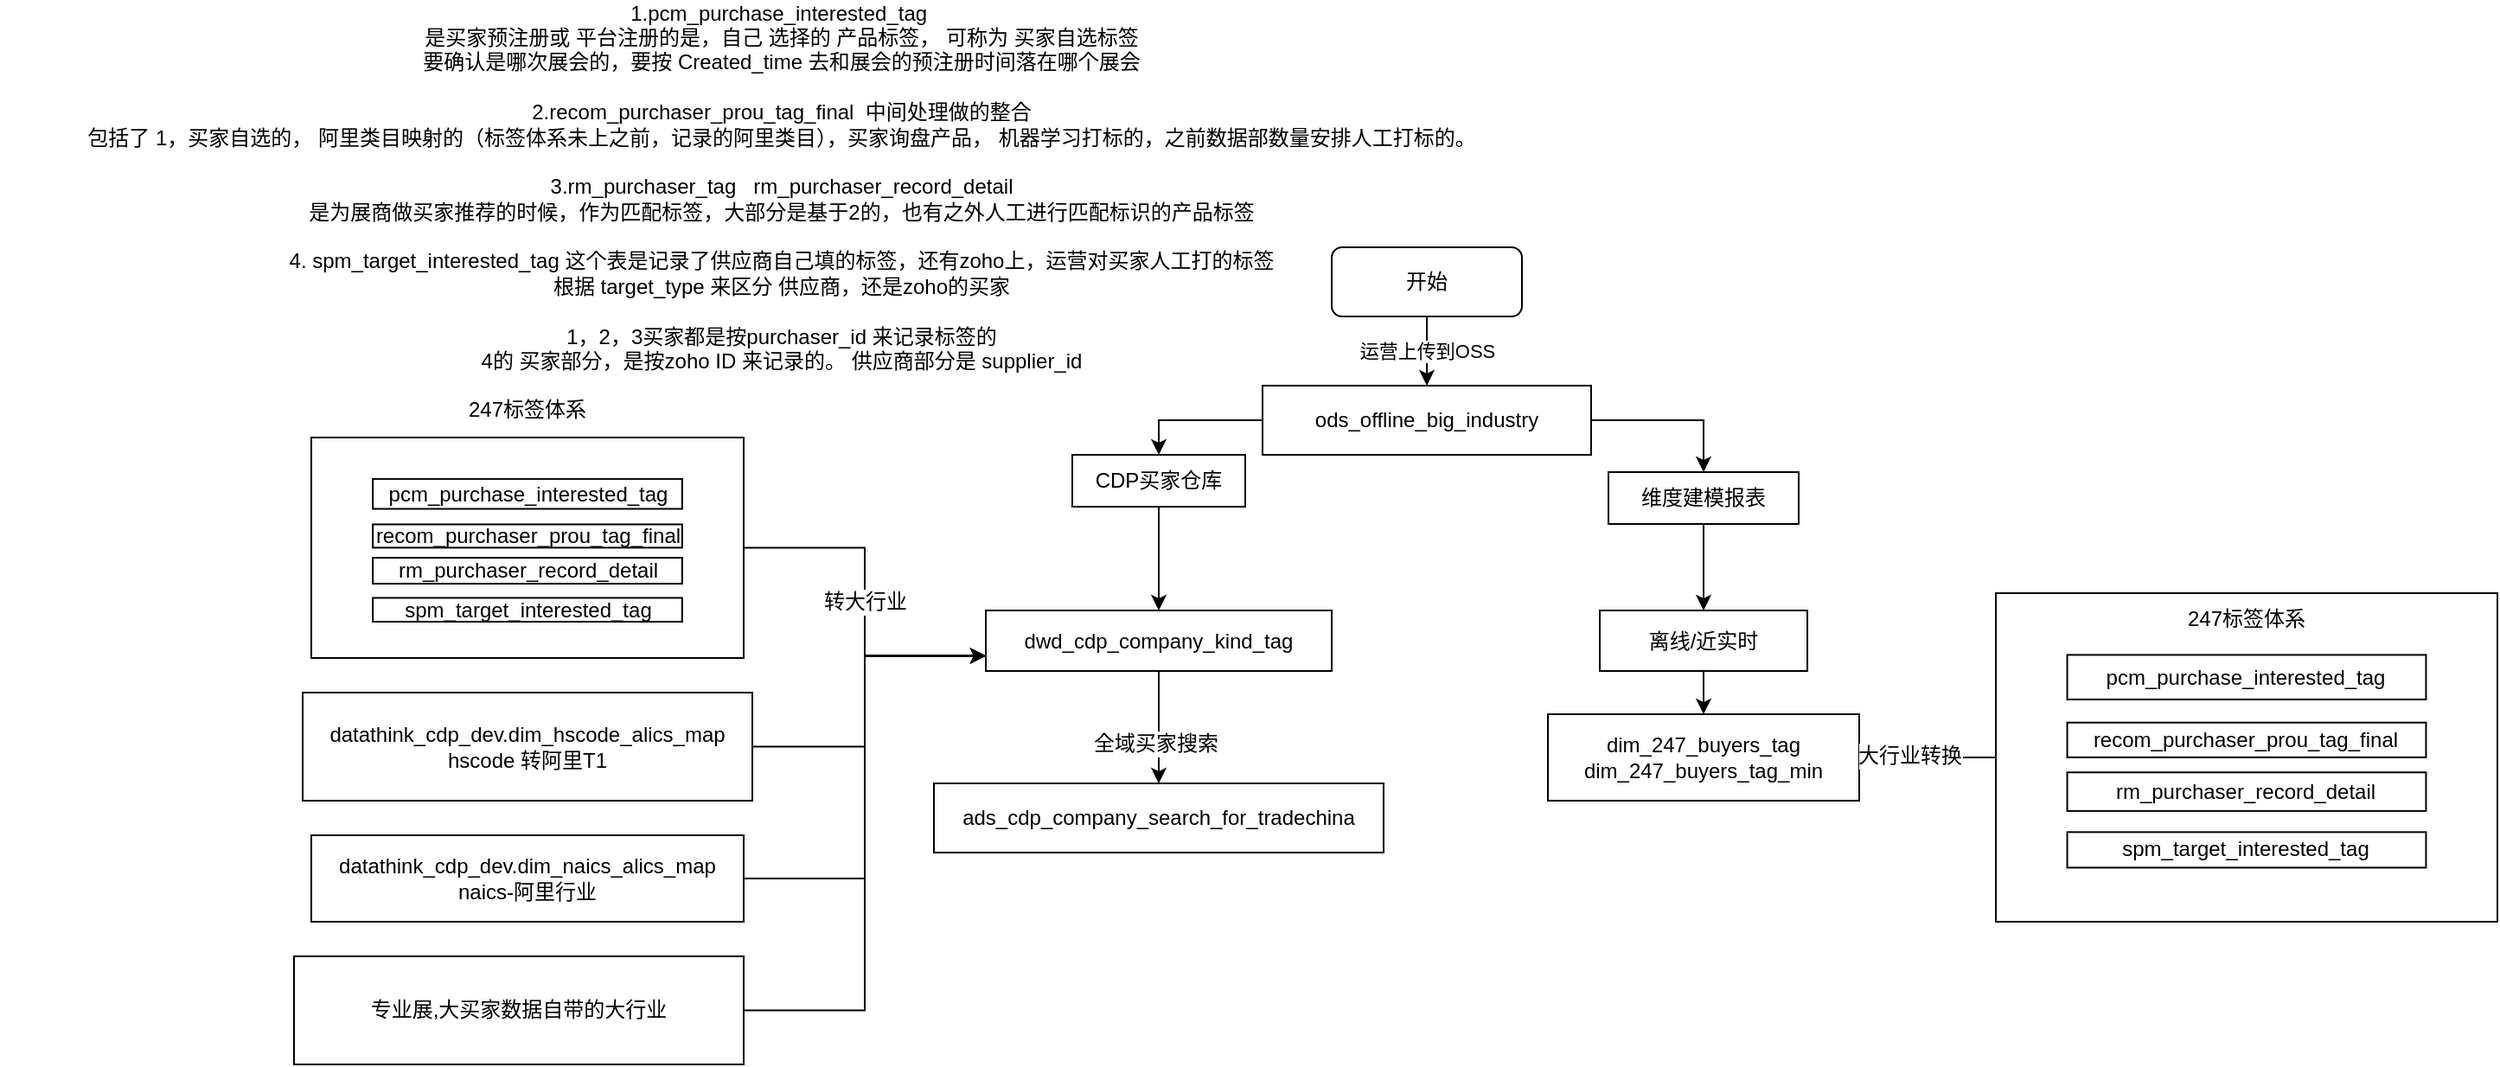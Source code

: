<mxfile version="20.8.16" type="github"><diagram name="第 1 页" id="B3u7i0iakRDpiP1eP3sG"><mxGraphModel dx="2261" dy="1965" grid="1" gridSize="10" guides="1" tooltips="1" connect="1" arrows="1" fold="1" page="1" pageScale="1" pageWidth="827" pageHeight="1169" math="0" shadow="0"><root><mxCell id="0"/><mxCell id="1" parent="0"/><mxCell id="-iG656EBkBJgbwyvgkrw-10" value="运营上传到OSS" style="edgeStyle=orthogonalEdgeStyle;rounded=0;orthogonalLoop=1;jettySize=auto;html=1;" edge="1" parent="1" source="-iG656EBkBJgbwyvgkrw-8" target="-iG656EBkBJgbwyvgkrw-9"><mxGeometry relative="1" as="geometry"/></mxCell><mxCell id="-iG656EBkBJgbwyvgkrw-8" value="开始" style="rounded=1;whiteSpace=wrap;html=1;" vertex="1" parent="1"><mxGeometry x="30" y="50" width="110" height="40" as="geometry"/></mxCell><mxCell id="-iG656EBkBJgbwyvgkrw-13" style="edgeStyle=orthogonalEdgeStyle;rounded=0;orthogonalLoop=1;jettySize=auto;html=1;entryX=0.5;entryY=0;entryDx=0;entryDy=0;" edge="1" parent="1" source="-iG656EBkBJgbwyvgkrw-9" target="-iG656EBkBJgbwyvgkrw-11"><mxGeometry relative="1" as="geometry"/></mxCell><mxCell id="-iG656EBkBJgbwyvgkrw-14" style="edgeStyle=orthogonalEdgeStyle;rounded=0;orthogonalLoop=1;jettySize=auto;html=1;entryX=0.5;entryY=0;entryDx=0;entryDy=0;" edge="1" parent="1" source="-iG656EBkBJgbwyvgkrw-9" target="-iG656EBkBJgbwyvgkrw-12"><mxGeometry relative="1" as="geometry"/></mxCell><mxCell id="-iG656EBkBJgbwyvgkrw-9" value="ods_offline_big_industry" style="rounded=0;whiteSpace=wrap;html=1;" vertex="1" parent="1"><mxGeometry x="-10" y="130" width="190" height="40" as="geometry"/></mxCell><mxCell id="-iG656EBkBJgbwyvgkrw-63" value="" style="edgeStyle=orthogonalEdgeStyle;rounded=0;orthogonalLoop=1;jettySize=auto;html=1;fontFamily=Helvetica;fontSize=12;fontColor=default;" edge="1" parent="1" source="-iG656EBkBJgbwyvgkrw-11" target="-iG656EBkBJgbwyvgkrw-62"><mxGeometry relative="1" as="geometry"/></mxCell><mxCell id="-iG656EBkBJgbwyvgkrw-11" value="CDP买家仓库" style="whiteSpace=wrap;html=1;rounded=0;" vertex="1" parent="1"><mxGeometry x="-120" y="170" width="100" height="30" as="geometry"/></mxCell><mxCell id="-iG656EBkBJgbwyvgkrw-46" style="edgeStyle=orthogonalEdgeStyle;rounded=0;orthogonalLoop=1;jettySize=auto;html=1;fontFamily=Helvetica;fontSize=12;fontColor=default;" edge="1" parent="1" source="-iG656EBkBJgbwyvgkrw-12" target="-iG656EBkBJgbwyvgkrw-18"><mxGeometry relative="1" as="geometry"/></mxCell><mxCell id="-iG656EBkBJgbwyvgkrw-12" value="维度建模报表" style="whiteSpace=wrap;html=1;rounded=0;" vertex="1" parent="1"><mxGeometry x="190" y="180" width="110" height="30" as="geometry"/></mxCell><mxCell id="-iG656EBkBJgbwyvgkrw-22" value="" style="edgeStyle=orthogonalEdgeStyle;rounded=0;orthogonalLoop=1;jettySize=auto;html=1;" edge="1" parent="1" source="-iG656EBkBJgbwyvgkrw-18" target="-iG656EBkBJgbwyvgkrw-21"><mxGeometry relative="1" as="geometry"/></mxCell><mxCell id="-iG656EBkBJgbwyvgkrw-18" value="离线/近实时" style="whiteSpace=wrap;html=1;rounded=0;" vertex="1" parent="1"><mxGeometry x="185" y="260" width="120" height="35" as="geometry"/></mxCell><mxCell id="-iG656EBkBJgbwyvgkrw-21" value="dim_247_buyers_tag&lt;br&gt;dim_247_buyers_tag_min" style="whiteSpace=wrap;html=1;rounded=0;" vertex="1" parent="1"><mxGeometry x="155" y="320" width="180" height="50" as="geometry"/></mxCell><mxCell id="-iG656EBkBJgbwyvgkrw-30" value="1.pcm_purchase_interested_tag&amp;nbsp;&lt;br&gt;是买家预注册或&amp;nbsp;平台注册的是，自己&amp;nbsp;选择的&amp;nbsp;产品标签，&amp;nbsp;可称为&amp;nbsp;买家自选标签&lt;br&gt;要确认是哪次展会的，要按&amp;nbsp;Created_time&amp;nbsp;去和展会的预注册时间落在哪个展会&lt;br&gt;&lt;br&gt;2.recom_purchaser_prou_tag_final&amp;nbsp;&amp;nbsp;中间处理做的整合&lt;br&gt;包括了&amp;nbsp;1，买家自选的，&amp;nbsp;阿里类目映射的（标签体系未上之前，记录的阿里类目），买家询盘产品，&amp;nbsp;机器学习打标的，之前数据部数量安排人工打标的。&lt;br&gt;&lt;br&gt;3.rm_purchaser_tag&amp;nbsp;&amp;nbsp;&amp;nbsp;rm_purchaser_record_detail&lt;br&gt;是为展商做买家推荐的时候，作为匹配标签，大部分是基于2的，也有之外人工进行匹配标识的产品标签&lt;br&gt;&lt;br&gt;4.&amp;nbsp;spm_target_interested_tag&amp;nbsp;这个表是记录了供应商自己填的标签，还有zoho上，运营对买家人工打的标签&lt;br&gt;根据&amp;nbsp;target_type&amp;nbsp;来区分&amp;nbsp;供应商，还是zoho的买家&lt;br&gt;&lt;br&gt;1，2，3买家都是按purchaser_id&amp;nbsp;来记录标签的&lt;br&gt;4的&amp;nbsp;买家部分，是按zoho&amp;nbsp;ID&amp;nbsp;来记录的。&amp;nbsp;供应商部分是&amp;nbsp;supplier_id" style="text;html=1;strokeColor=none;fillColor=none;align=center;verticalAlign=middle;whiteSpace=wrap;rounded=0;" vertex="1" parent="1"><mxGeometry x="-740" width="904" height="30" as="geometry"/></mxCell><mxCell id="-iG656EBkBJgbwyvgkrw-40" style="edgeStyle=orthogonalEdgeStyle;rounded=0;orthogonalLoop=1;jettySize=auto;html=1;entryX=1;entryY=0.5;entryDx=0;entryDy=0;fontFamily=Helvetica;fontSize=12;fontColor=default;" edge="1" parent="1" source="-iG656EBkBJgbwyvgkrw-32" target="-iG656EBkBJgbwyvgkrw-21"><mxGeometry relative="1" as="geometry"/></mxCell><mxCell id="-iG656EBkBJgbwyvgkrw-41" value="大行业转换" style="edgeLabel;html=1;align=center;verticalAlign=middle;resizable=0;points=[];fontSize=12;fontFamily=Helvetica;fontColor=default;" vertex="1" connectable="0" parent="-iG656EBkBJgbwyvgkrw-40"><mxGeometry x="0.262" y="-1" relative="1" as="geometry"><mxPoint as="offset"/></mxGeometry></mxCell><mxCell id="-iG656EBkBJgbwyvgkrw-32" value="247标签体系" style="rounded=0;whiteSpace=wrap;html=1;container=1;spacingBottom=160;" vertex="1" parent="1"><mxGeometry x="414" y="250" width="290" height="190" as="geometry"><mxRectangle x="740" y="490" width="110" height="310" as="alternateBounds"/></mxGeometry></mxCell><mxCell id="-iG656EBkBJgbwyvgkrw-34" value="pcm_purchase_interested_tag" style="rounded=0;whiteSpace=wrap;html=1;" vertex="1" parent="-iG656EBkBJgbwyvgkrw-32"><mxGeometry x="41.271" y="35.694" width="207.454" height="25.773" as="geometry"/></mxCell><mxCell id="-iG656EBkBJgbwyvgkrw-27" value="recom_purchaser_prou_tag_final" style="rounded=0;whiteSpace=wrap;html=1;" vertex="1" parent="-iG656EBkBJgbwyvgkrw-32"><mxGeometry x="41.271" y="74.847" width="207.454" height="20.073" as="geometry"/></mxCell><mxCell id="-iG656EBkBJgbwyvgkrw-28" value="rm_purchaser_record_detail" style="rounded=0;whiteSpace=wrap;html=1;" vertex="1" parent="-iG656EBkBJgbwyvgkrw-32"><mxGeometry x="41.271" y="103.634" width="207.454" height="22.317" as="geometry"/></mxCell><mxCell id="-iG656EBkBJgbwyvgkrw-29" value="spm_target_interested_tag" style="rounded=0;whiteSpace=wrap;html=1;" vertex="1" parent="-iG656EBkBJgbwyvgkrw-32"><mxGeometry x="41.271" y="138.18" width="207.454" height="20.541" as="geometry"/></mxCell><mxCell id="-iG656EBkBJgbwyvgkrw-83" value="转大行业" style="edgeStyle=orthogonalEdgeStyle;rounded=0;orthogonalLoop=1;jettySize=auto;html=1;entryX=0;entryY=0.75;entryDx=0;entryDy=0;fontFamily=Helvetica;fontSize=12;fontColor=default;" edge="1" parent="1" source="-iG656EBkBJgbwyvgkrw-57" target="-iG656EBkBJgbwyvgkrw-62"><mxGeometry relative="1" as="geometry"/></mxCell><mxCell id="-iG656EBkBJgbwyvgkrw-57" value="247标签体系" style="rounded=0;whiteSpace=wrap;html=1;container=1;spacingBottom=160;" vertex="1" parent="1"><mxGeometry x="-560" y="160" width="250" height="127.5" as="geometry"><mxRectangle x="740" y="490" width="110" height="310" as="alternateBounds"/></mxGeometry></mxCell><mxCell id="-iG656EBkBJgbwyvgkrw-58" value="pcm_purchase_interested_tag" style="rounded=0;whiteSpace=wrap;html=1;" vertex="1" parent="-iG656EBkBJgbwyvgkrw-57"><mxGeometry x="35.578" y="23.953" width="178.839" height="17.295" as="geometry"/></mxCell><mxCell id="-iG656EBkBJgbwyvgkrw-59" value="recom_purchaser_prou_tag_final" style="rounded=0;whiteSpace=wrap;html=1;" vertex="1" parent="-iG656EBkBJgbwyvgkrw-57"><mxGeometry x="35.578" y="50.227" width="178.839" height="13.47" as="geometry"/></mxCell><mxCell id="-iG656EBkBJgbwyvgkrw-60" value="rm_purchaser_record_detail" style="rounded=0;whiteSpace=wrap;html=1;" vertex="1" parent="-iG656EBkBJgbwyvgkrw-57"><mxGeometry x="35.578" y="69.544" width="178.839" height="14.976" as="geometry"/></mxCell><mxCell id="-iG656EBkBJgbwyvgkrw-61" value="spm_target_interested_tag" style="rounded=0;whiteSpace=wrap;html=1;" vertex="1" parent="-iG656EBkBJgbwyvgkrw-57"><mxGeometry x="35.578" y="92.726" width="178.839" height="13.784" as="geometry"/></mxCell><mxCell id="-iG656EBkBJgbwyvgkrw-79" style="edgeStyle=orthogonalEdgeStyle;rounded=0;orthogonalLoop=1;jettySize=auto;html=1;exitX=0.5;exitY=1;exitDx=0;exitDy=0;fontFamily=Helvetica;fontSize=12;fontColor=default;" edge="1" parent="1" source="-iG656EBkBJgbwyvgkrw-62" target="-iG656EBkBJgbwyvgkrw-78"><mxGeometry relative="1" as="geometry"/></mxCell><mxCell id="-iG656EBkBJgbwyvgkrw-80" value="全域买家搜索" style="edgeLabel;html=1;align=center;verticalAlign=middle;resizable=0;points=[];fontSize=12;fontFamily=Helvetica;fontColor=default;" vertex="1" connectable="0" parent="-iG656EBkBJgbwyvgkrw-79"><mxGeometry x="0.282" y="-2" relative="1" as="geometry"><mxPoint as="offset"/></mxGeometry></mxCell><mxCell id="-iG656EBkBJgbwyvgkrw-62" value="dwd_cdp_company_kind_tag" style="whiteSpace=wrap;html=1;rounded=0;" vertex="1" parent="1"><mxGeometry x="-170" y="260" width="200" height="35" as="geometry"/></mxCell><mxCell id="-iG656EBkBJgbwyvgkrw-85" style="edgeStyle=orthogonalEdgeStyle;rounded=0;orthogonalLoop=1;jettySize=auto;html=1;entryX=0;entryY=0.75;entryDx=0;entryDy=0;fontFamily=Helvetica;fontSize=12;fontColor=default;" edge="1" parent="1" source="-iG656EBkBJgbwyvgkrw-67" target="-iG656EBkBJgbwyvgkrw-62"><mxGeometry relative="1" as="geometry"/></mxCell><mxCell id="-iG656EBkBJgbwyvgkrw-67" value="datathink_cdp_dev.dim_naics_alics_map&lt;br&gt;naics-阿里行业" style="whiteSpace=wrap;html=1;rounded=0;" vertex="1" parent="1"><mxGeometry x="-560" y="390" width="250" height="50" as="geometry"/></mxCell><mxCell id="-iG656EBkBJgbwyvgkrw-84" style="edgeStyle=orthogonalEdgeStyle;rounded=0;orthogonalLoop=1;jettySize=auto;html=1;entryX=0;entryY=0.75;entryDx=0;entryDy=0;fontFamily=Helvetica;fontSize=12;fontColor=default;" edge="1" parent="1" source="-iG656EBkBJgbwyvgkrw-68" target="-iG656EBkBJgbwyvgkrw-62"><mxGeometry relative="1" as="geometry"><Array as="points"><mxPoint x="-240" y="339"/><mxPoint x="-240" y="286"/></Array></mxGeometry></mxCell><mxCell id="-iG656EBkBJgbwyvgkrw-68" value="datathink_cdp_dev.dim_hscode_alics_map&lt;br&gt;hscode 转阿里T1" style="whiteSpace=wrap;html=1;rounded=0;" vertex="1" parent="1"><mxGeometry x="-565" y="307.5" width="260" height="62.5" as="geometry"/></mxCell><mxCell id="-iG656EBkBJgbwyvgkrw-78" value="ads_cdp_company_search_for_tradechina" style="whiteSpace=wrap;html=1;rounded=0;" vertex="1" parent="1"><mxGeometry x="-200" y="360" width="260" height="40" as="geometry"/></mxCell><mxCell id="-iG656EBkBJgbwyvgkrw-86" style="edgeStyle=orthogonalEdgeStyle;rounded=0;orthogonalLoop=1;jettySize=auto;html=1;entryX=0;entryY=0.75;entryDx=0;entryDy=0;fontFamily=Helvetica;fontSize=12;fontColor=default;" edge="1" parent="1" source="-iG656EBkBJgbwyvgkrw-81" target="-iG656EBkBJgbwyvgkrw-62"><mxGeometry relative="1" as="geometry"/></mxCell><mxCell id="-iG656EBkBJgbwyvgkrw-81" value="专业展,大买家数据自带的大行业" style="whiteSpace=wrap;html=1;rounded=0;" vertex="1" parent="1"><mxGeometry x="-570" y="460" width="260" height="62.5" as="geometry"/></mxCell></root></mxGraphModel></diagram></mxfile>